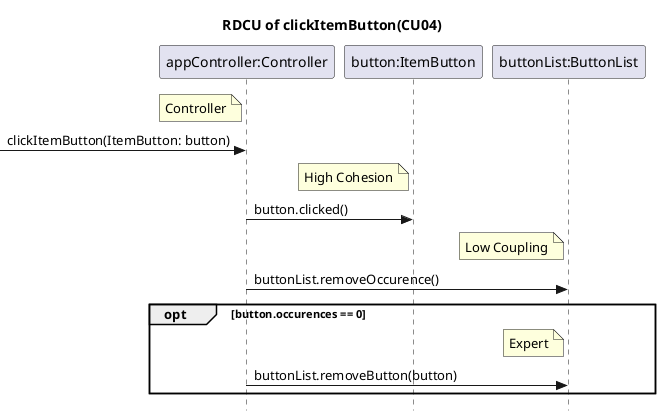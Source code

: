 @startuml
skinparam style strictuml
skinparam defaultfontname Verdana
title RDCU of clickItemButton(CU04)

participant "appController:Controller" as ac
participant "button:ItemButton" as b 
participant "buttonList:ButtonList" as bl

note left of ac: Controller
->ac : clickItemButton(ItemButton: button)

note left of b: High Cohesion
ac->b : button.clicked()

note left of bl: Low Coupling
ac->bl: buttonList.removeOccurence()

opt button.occurences == 0
    note left of bl: Expert
    ac->bl : buttonList.removeButton(button)
end opt

@enduml

@startuml
skinparam style strictuml
skinparam defaultfontname Verdana
title RDCU of updateButonList(CU04)

participant "appController:Controller" as ac
participant "buttonList:ButtonList" as bl
participant "button:ItemButton" as ib

note left of bl: Expert
ac->bl : buttonList.updateButtons()

loop for each ItemButton  of the ButtonList
note left of ib: Expert
bl->ib : button.updateProb(buttonList.nbItems) 
end loop


@enduml